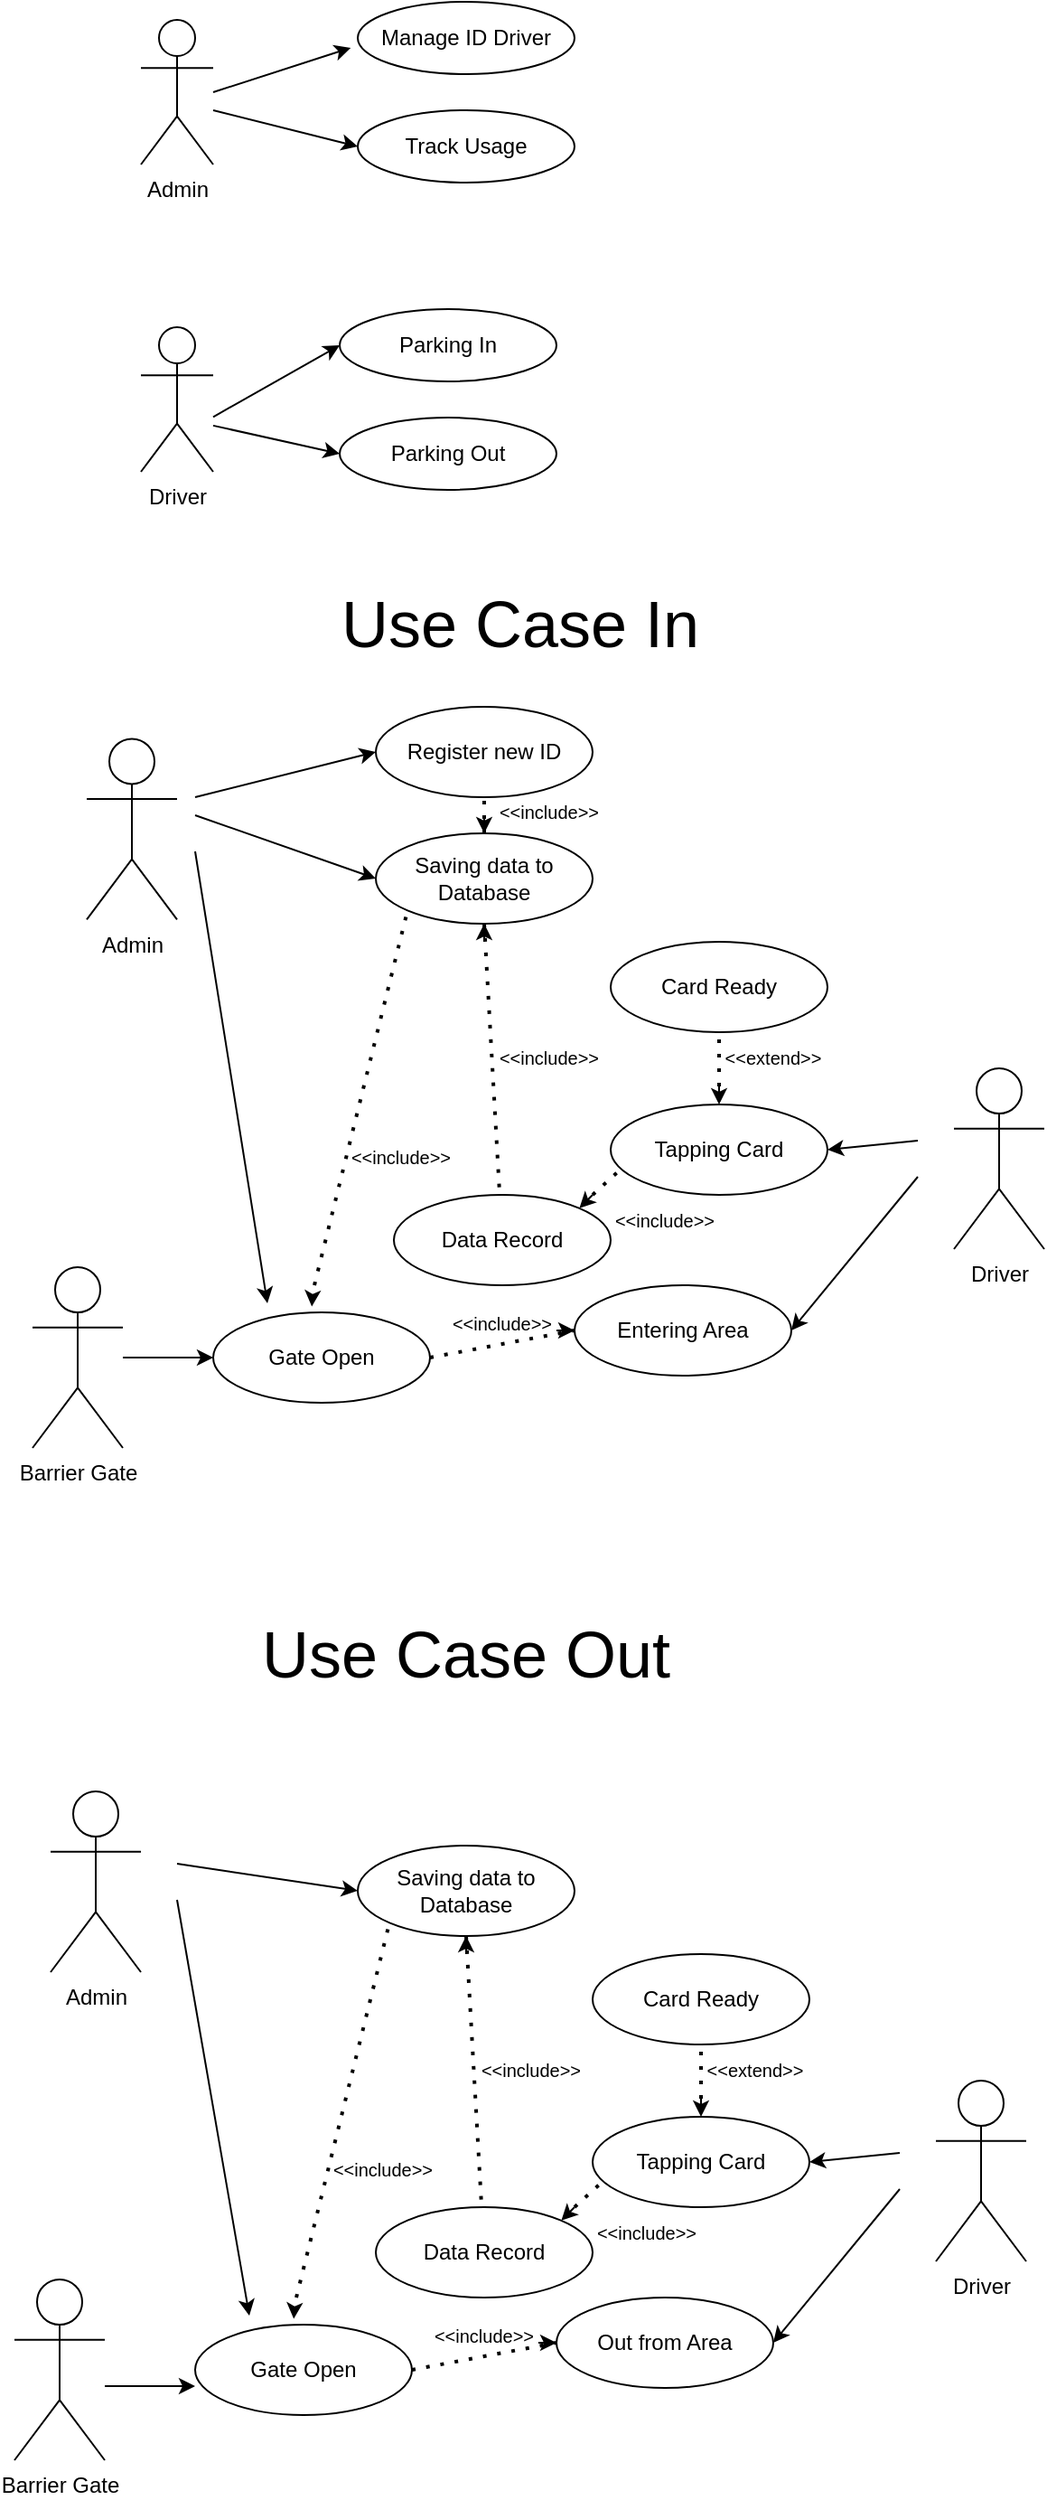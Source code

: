 <mxfile version="16.4.8" type="github">
  <diagram name="Page-1" id="c4acf3e9-155e-7222-9cf6-157b1a14988f">
    <mxGraphModel dx="1022" dy="1528" grid="1" gridSize="10" guides="1" tooltips="1" connect="1" arrows="1" fold="1" page="1" pageScale="1" pageWidth="850" pageHeight="1100" background="none" math="0" shadow="0">
      <root>
        <mxCell id="0" />
        <mxCell id="1" parent="0" />
        <mxCell id="aZQCJ5djfpf6D2fegkD2-1" value="Admin" style="shape=umlActor;verticalLabelPosition=bottom;verticalAlign=top;html=1;outlineConnect=0;" vertex="1" parent="1">
          <mxGeometry x="90" y="-1000" width="40" height="80" as="geometry" />
        </mxCell>
        <mxCell id="aZQCJ5djfpf6D2fegkD2-7" value="Driver" style="shape=umlActor;verticalLabelPosition=bottom;verticalAlign=top;html=1;outlineConnect=0;" vertex="1" parent="1">
          <mxGeometry x="90" y="-830" width="40" height="80" as="geometry" />
        </mxCell>
        <mxCell id="aZQCJ5djfpf6D2fegkD2-8" value="Track Usage" style="ellipse;whiteSpace=wrap;html=1;" vertex="1" parent="1">
          <mxGeometry x="210" y="-950" width="120" height="40" as="geometry" />
        </mxCell>
        <mxCell id="aZQCJ5djfpf6D2fegkD2-9" value="Parking In" style="ellipse;whiteSpace=wrap;html=1;" vertex="1" parent="1">
          <mxGeometry x="200" y="-840" width="120" height="40" as="geometry" />
        </mxCell>
        <mxCell id="aZQCJ5djfpf6D2fegkD2-10" value="Parking Out" style="ellipse;whiteSpace=wrap;html=1;" vertex="1" parent="1">
          <mxGeometry x="200" y="-780" width="120" height="40" as="geometry" />
        </mxCell>
        <mxCell id="aZQCJ5djfpf6D2fegkD2-13" value="" style="endArrow=classic;html=1;rounded=0;" edge="1" parent="1">
          <mxGeometry width="50" height="50" relative="1" as="geometry">
            <mxPoint x="130" y="-950" as="sourcePoint" />
            <mxPoint x="210" y="-930" as="targetPoint" />
          </mxGeometry>
        </mxCell>
        <mxCell id="aZQCJ5djfpf6D2fegkD2-14" value="" style="endArrow=classic;html=1;rounded=0;entryX=0;entryY=0.5;entryDx=0;entryDy=0;" edge="1" parent="1" target="aZQCJ5djfpf6D2fegkD2-9">
          <mxGeometry width="50" height="50" relative="1" as="geometry">
            <mxPoint x="130" y="-780.36" as="sourcePoint" />
            <mxPoint x="210.0" y="-780.36" as="targetPoint" />
          </mxGeometry>
        </mxCell>
        <mxCell id="aZQCJ5djfpf6D2fegkD2-15" value="" style="endArrow=classic;html=1;rounded=0;entryX=0;entryY=0.5;entryDx=0;entryDy=0;" edge="1" parent="1" target="aZQCJ5djfpf6D2fegkD2-10">
          <mxGeometry width="50" height="50" relative="1" as="geometry">
            <mxPoint x="130" y="-775.556" as="sourcePoint" />
            <mxPoint x="210.0" y="-810" as="targetPoint" />
          </mxGeometry>
        </mxCell>
        <mxCell id="aZQCJ5djfpf6D2fegkD2-16" value="Manage ID Driver" style="ellipse;whiteSpace=wrap;html=1;" vertex="1" parent="1">
          <mxGeometry x="210" y="-1010" width="120" height="40" as="geometry" />
        </mxCell>
        <mxCell id="aZQCJ5djfpf6D2fegkD2-17" value="" style="endArrow=classic;html=1;rounded=0;entryX=-0.032;entryY=0.636;entryDx=0;entryDy=0;entryPerimeter=0;" edge="1" parent="1" target="aZQCJ5djfpf6D2fegkD2-16">
          <mxGeometry width="50" height="50" relative="1" as="geometry">
            <mxPoint x="130" y="-960" as="sourcePoint" />
            <mxPoint x="224.851" y="-927.878" as="targetPoint" />
          </mxGeometry>
        </mxCell>
        <mxCell id="aZQCJ5djfpf6D2fegkD2-18" value="Admin" style="shape=umlActor;verticalLabelPosition=bottom;verticalAlign=top;html=1;outlineConnect=0;" vertex="1" parent="1">
          <mxGeometry x="60" y="-602.31" width="50" height="100" as="geometry" />
        </mxCell>
        <mxCell id="aZQCJ5djfpf6D2fegkD2-22" value="Tapping Card" style="ellipse;whiteSpace=wrap;html=1;" vertex="1" parent="1">
          <mxGeometry x="350" y="-400" width="120" height="50" as="geometry" />
        </mxCell>
        <mxCell id="aZQCJ5djfpf6D2fegkD2-23" value="&lt;font style=&quot;font-size: 36px&quot;&gt;Use Case In&lt;/font&gt;" style="text;html=1;strokeColor=none;fillColor=none;align=center;verticalAlign=middle;whiteSpace=wrap;rounded=0;" vertex="1" parent="1">
          <mxGeometry x="100" y="-680" width="400" height="27.69" as="geometry" />
        </mxCell>
        <mxCell id="aZQCJ5djfpf6D2fegkD2-26" value="Register new ID" style="ellipse;whiteSpace=wrap;html=1;" vertex="1" parent="1">
          <mxGeometry x="220" y="-620" width="120" height="50" as="geometry" />
        </mxCell>
        <mxCell id="aZQCJ5djfpf6D2fegkD2-27" value="Entering Area" style="ellipse;whiteSpace=wrap;html=1;" vertex="1" parent="1">
          <mxGeometry x="330" y="-300" width="120" height="50" as="geometry" />
        </mxCell>
        <mxCell id="aZQCJ5djfpf6D2fegkD2-30" value="Barrier Gate" style="shape=umlActor;verticalLabelPosition=bottom;verticalAlign=top;html=1;outlineConnect=0;" vertex="1" parent="1">
          <mxGeometry x="30" y="-310" width="50" height="100" as="geometry" />
        </mxCell>
        <mxCell id="aZQCJ5djfpf6D2fegkD2-32" value="Saving data to Database" style="ellipse;whiteSpace=wrap;html=1;" vertex="1" parent="1">
          <mxGeometry x="220" y="-550" width="120" height="50" as="geometry" />
        </mxCell>
        <mxCell id="aZQCJ5djfpf6D2fegkD2-33" value="Gate Open" style="ellipse;whiteSpace=wrap;html=1;" vertex="1" parent="1">
          <mxGeometry x="130" y="-285" width="120" height="50" as="geometry" />
        </mxCell>
        <mxCell id="aZQCJ5djfpf6D2fegkD2-40" value="Card Ready" style="ellipse;whiteSpace=wrap;html=1;" vertex="1" parent="1">
          <mxGeometry x="350" y="-490" width="120" height="50" as="geometry" />
        </mxCell>
        <mxCell id="aZQCJ5djfpf6D2fegkD2-51" value="" style="endArrow=classic;html=1;rounded=0;fontSize=36;entryX=0;entryY=0.5;entryDx=0;entryDy=0;" edge="1" parent="1" target="aZQCJ5djfpf6D2fegkD2-26">
          <mxGeometry width="50" height="50" relative="1" as="geometry">
            <mxPoint x="120" y="-570" as="sourcePoint" />
            <mxPoint x="190" y="-600" as="targetPoint" />
          </mxGeometry>
        </mxCell>
        <mxCell id="aZQCJ5djfpf6D2fegkD2-52" value="" style="endArrow=classic;html=1;rounded=0;fontSize=36;entryX=0.5;entryY=0;entryDx=0;entryDy=0;" edge="1" parent="1" target="aZQCJ5djfpf6D2fegkD2-32">
          <mxGeometry width="50" height="50" relative="1" as="geometry">
            <mxPoint x="280" y="-560" as="sourcePoint" />
            <mxPoint x="230" y="-605" as="targetPoint" />
          </mxGeometry>
        </mxCell>
        <mxCell id="aZQCJ5djfpf6D2fegkD2-56" value="" style="endArrow=classic;html=1;rounded=0;fontSize=36;entryX=1;entryY=0.5;entryDx=0;entryDy=0;" edge="1" parent="1" target="aZQCJ5djfpf6D2fegkD2-22">
          <mxGeometry width="50" height="50" relative="1" as="geometry">
            <mxPoint x="520" y="-380" as="sourcePoint" />
            <mxPoint x="460" y="-480" as="targetPoint" />
          </mxGeometry>
        </mxCell>
        <mxCell id="aZQCJ5djfpf6D2fegkD2-57" value="" style="endArrow=classic;html=1;rounded=0;fontSize=36;entryX=1;entryY=0;entryDx=0;entryDy=0;" edge="1" parent="1">
          <mxGeometry width="50" height="50" relative="1" as="geometry">
            <mxPoint x="340" y="-350" as="sourcePoint" />
            <mxPoint x="332.677" y="-342.573" as="targetPoint" />
          </mxGeometry>
        </mxCell>
        <mxCell id="aZQCJ5djfpf6D2fegkD2-59" value="" style="endArrow=classic;html=1;rounded=0;fontSize=36;entryX=0.455;entryY=-0.064;entryDx=0;entryDy=0;entryPerimeter=0;" edge="1" parent="1" target="aZQCJ5djfpf6D2fegkD2-33">
          <mxGeometry width="50" height="50" relative="1" as="geometry">
            <mxPoint x="185" y="-295" as="sourcePoint" />
            <mxPoint x="181" y="-295" as="targetPoint" />
          </mxGeometry>
        </mxCell>
        <mxCell id="aZQCJ5djfpf6D2fegkD2-61" value="" style="endArrow=classic;html=1;rounded=0;fontSize=36;entryX=1;entryY=0.5;entryDx=0;entryDy=0;" edge="1" parent="1" target="aZQCJ5djfpf6D2fegkD2-27">
          <mxGeometry width="50" height="50" relative="1" as="geometry">
            <mxPoint x="520" y="-360" as="sourcePoint" />
            <mxPoint x="480" y="-315" as="targetPoint" />
          </mxGeometry>
        </mxCell>
        <mxCell id="aZQCJ5djfpf6D2fegkD2-63" value="" style="endArrow=classic;html=1;rounded=0;fontSize=36;entryX=0;entryY=0.5;entryDx=0;entryDy=0;" edge="1" parent="1" source="aZQCJ5djfpf6D2fegkD2-30" target="aZQCJ5djfpf6D2fegkD2-33">
          <mxGeometry width="50" height="50" relative="1" as="geometry">
            <mxPoint x="360" y="-185" as="sourcePoint" />
            <mxPoint x="100" y="-230" as="targetPoint" />
          </mxGeometry>
        </mxCell>
        <mxCell id="aZQCJ5djfpf6D2fegkD2-66" value="" style="endArrow=none;dashed=1;html=1;dashPattern=1 3;strokeWidth=2;rounded=0;fontSize=36;exitX=0.5;exitY=1;exitDx=0;exitDy=0;startArrow=none;" edge="1" parent="1" source="aZQCJ5djfpf6D2fegkD2-29">
          <mxGeometry width="50" height="50" relative="1" as="geometry">
            <mxPoint x="410" y="-230" as="sourcePoint" />
            <mxPoint x="290" y="-300" as="targetPoint" />
            <Array as="points" />
          </mxGeometry>
        </mxCell>
        <mxCell id="aZQCJ5djfpf6D2fegkD2-67" value="" style="endArrow=none;dashed=1;html=1;dashPattern=1 3;strokeWidth=2;rounded=0;fontSize=36;exitX=1;exitY=0.5;exitDx=0;exitDy=0;entryX=0;entryY=0.5;entryDx=0;entryDy=0;" edge="1" parent="1">
          <mxGeometry width="50" height="50" relative="1" as="geometry">
            <mxPoint x="250" y="-260" as="sourcePoint" />
            <mxPoint x="330" y="-275" as="targetPoint" />
          </mxGeometry>
        </mxCell>
        <mxCell id="aZQCJ5djfpf6D2fegkD2-68" value="" style="endArrow=classic;html=1;rounded=0;fontSize=36;entryX=0.5;entryY=1;entryDx=0;entryDy=0;" edge="1" parent="1" target="aZQCJ5djfpf6D2fegkD2-32">
          <mxGeometry width="50" height="50" relative="1" as="geometry">
            <mxPoint x="280" y="-490" as="sourcePoint" />
            <mxPoint x="460" y="-400" as="targetPoint" />
          </mxGeometry>
        </mxCell>
        <mxCell id="aZQCJ5djfpf6D2fegkD2-69" value="" style="endArrow=none;dashed=1;html=1;dashPattern=1 3;strokeWidth=2;rounded=0;fontSize=36;entryX=0.5;entryY=1;entryDx=0;entryDy=0;" edge="1" parent="1" target="aZQCJ5djfpf6D2fegkD2-26">
          <mxGeometry width="50" height="50" relative="1" as="geometry">
            <mxPoint x="280" y="-550" as="sourcePoint" />
            <mxPoint x="450" y="-590" as="targetPoint" />
          </mxGeometry>
        </mxCell>
        <mxCell id="aZQCJ5djfpf6D2fegkD2-70" value="" style="endArrow=none;dashed=1;html=1;dashPattern=1 3;strokeWidth=2;rounded=0;fontSize=36;entryX=0;entryY=1;entryDx=0;entryDy=0;" edge="1" parent="1" target="aZQCJ5djfpf6D2fegkD2-32">
          <mxGeometry width="50" height="50" relative="1" as="geometry">
            <mxPoint x="186" y="-300" as="sourcePoint" />
            <mxPoint x="230" y="-500" as="targetPoint" />
          </mxGeometry>
        </mxCell>
        <mxCell id="aZQCJ5djfpf6D2fegkD2-71" value="" style="endArrow=none;dashed=1;html=1;dashPattern=1 3;strokeWidth=2;rounded=0;fontSize=36;entryX=0.057;entryY=0.692;entryDx=0;entryDy=0;entryPerimeter=0;" edge="1" parent="1" target="aZQCJ5djfpf6D2fegkD2-22">
          <mxGeometry width="50" height="50" relative="1" as="geometry">
            <mxPoint x="340" y="-350" as="sourcePoint" />
            <mxPoint x="367.574" y="-357.322" as="targetPoint" />
          </mxGeometry>
        </mxCell>
        <mxCell id="aZQCJ5djfpf6D2fegkD2-72" value="" style="endArrow=classic;html=1;rounded=0;fontSize=36;entryX=0;entryY=0.5;entryDx=0;entryDy=0;" edge="1" parent="1" target="aZQCJ5djfpf6D2fegkD2-27">
          <mxGeometry width="50" height="50" relative="1" as="geometry">
            <mxPoint x="320" y="-275" as="sourcePoint" />
            <mxPoint x="194.6" y="-278.2" as="targetPoint" />
          </mxGeometry>
        </mxCell>
        <mxCell id="aZQCJ5djfpf6D2fegkD2-73" value="" style="endArrow=classic;html=1;rounded=0;fontSize=36;entryX=0.5;entryY=0;entryDx=0;entryDy=0;" edge="1" parent="1" target="aZQCJ5djfpf6D2fegkD2-22">
          <mxGeometry width="50" height="50" relative="1" as="geometry">
            <mxPoint x="410" y="-410" as="sourcePoint" />
            <mxPoint x="480" y="-365.0" as="targetPoint" />
          </mxGeometry>
        </mxCell>
        <mxCell id="aZQCJ5djfpf6D2fegkD2-74" value="" style="endArrow=none;dashed=1;html=1;dashPattern=1 3;strokeWidth=2;rounded=0;fontSize=36;entryX=0.5;entryY=1;entryDx=0;entryDy=0;" edge="1" parent="1" target="aZQCJ5djfpf6D2fegkD2-40">
          <mxGeometry width="50" height="50" relative="1" as="geometry">
            <mxPoint x="410" y="-410" as="sourcePoint" />
            <mxPoint x="430" y="-430" as="targetPoint" />
          </mxGeometry>
        </mxCell>
        <mxCell id="aZQCJ5djfpf6D2fegkD2-29" value="Data Record" style="ellipse;whiteSpace=wrap;html=1;" vertex="1" parent="1">
          <mxGeometry x="230" y="-350" width="120" height="50" as="geometry" />
        </mxCell>
        <mxCell id="aZQCJ5djfpf6D2fegkD2-75" value="" style="endArrow=none;dashed=1;html=1;dashPattern=1 3;strokeWidth=2;rounded=0;fontSize=36;exitX=0.5;exitY=1;exitDx=0;exitDy=0;" edge="1" parent="1" source="aZQCJ5djfpf6D2fegkD2-32" target="aZQCJ5djfpf6D2fegkD2-29">
          <mxGeometry width="50" height="50" relative="1" as="geometry">
            <mxPoint x="280" y="-500" as="sourcePoint" />
            <mxPoint x="290" y="-300.0" as="targetPoint" />
            <Array as="points" />
          </mxGeometry>
        </mxCell>
        <mxCell id="aZQCJ5djfpf6D2fegkD2-76" value="" style="endArrow=classic;html=1;rounded=0;fontSize=36;" edge="1" parent="1">
          <mxGeometry width="50" height="50" relative="1" as="geometry">
            <mxPoint x="120" y="-540" as="sourcePoint" />
            <mxPoint x="160" y="-290" as="targetPoint" />
          </mxGeometry>
        </mxCell>
        <mxCell id="aZQCJ5djfpf6D2fegkD2-79" value="&lt;font style=&quot;font-size: 10px&quot;&gt;&amp;lt;&amp;lt;include&amp;gt;&amp;gt;&lt;/font&gt;" style="text;html=1;strokeColor=none;fillColor=none;align=center;verticalAlign=middle;whiteSpace=wrap;rounded=0;fontSize=36;" vertex="1" parent="1">
          <mxGeometry x="286" y="-586" width="60" height="30" as="geometry" />
        </mxCell>
        <mxCell id="aZQCJ5djfpf6D2fegkD2-80" value="&lt;font style=&quot;font-size: 10px&quot;&gt;&amp;lt;&amp;lt;include&amp;gt;&amp;gt;&lt;/font&gt;" style="text;html=1;strokeColor=none;fillColor=none;align=center;verticalAlign=middle;whiteSpace=wrap;rounded=0;fontSize=36;rotation=0;" vertex="1" parent="1">
          <mxGeometry x="286" y="-450" width="60" height="30" as="geometry" />
        </mxCell>
        <mxCell id="aZQCJ5djfpf6D2fegkD2-81" value="&lt;font style=&quot;font-size: 10px&quot;&gt;&amp;lt;&amp;lt;extend&amp;gt;&amp;gt;&lt;/font&gt;" style="text;html=1;strokeColor=none;fillColor=none;align=center;verticalAlign=middle;whiteSpace=wrap;rounded=0;fontSize=36;rotation=0;" vertex="1" parent="1">
          <mxGeometry x="410" y="-450" width="60" height="30" as="geometry" />
        </mxCell>
        <mxCell id="aZQCJ5djfpf6D2fegkD2-82" value="&lt;font style=&quot;font-size: 10px&quot;&gt;&amp;lt;&amp;lt;include&amp;gt;&amp;gt;&lt;/font&gt;" style="text;html=1;strokeColor=none;fillColor=none;align=center;verticalAlign=middle;whiteSpace=wrap;rounded=0;fontSize=36;rotation=0;" vertex="1" parent="1">
          <mxGeometry x="204" y="-395" width="60" height="30" as="geometry" />
        </mxCell>
        <mxCell id="aZQCJ5djfpf6D2fegkD2-83" value="&lt;font style=&quot;font-size: 10px&quot;&gt;&amp;lt;&amp;lt;include&amp;gt;&amp;gt;&lt;/font&gt;" style="text;html=1;strokeColor=none;fillColor=none;align=center;verticalAlign=middle;whiteSpace=wrap;rounded=0;fontSize=36;rotation=0;" vertex="1" parent="1">
          <mxGeometry x="350" y="-360" width="60" height="30" as="geometry" />
        </mxCell>
        <mxCell id="aZQCJ5djfpf6D2fegkD2-84" value="&lt;font style=&quot;font-size: 10px&quot;&gt;&amp;lt;&amp;lt;include&amp;gt;&amp;gt;&lt;/font&gt;" style="text;html=1;strokeColor=none;fillColor=none;align=center;verticalAlign=middle;whiteSpace=wrap;rounded=0;fontSize=36;rotation=0;" vertex="1" parent="1">
          <mxGeometry x="260" y="-303" width="60" height="30" as="geometry" />
        </mxCell>
        <mxCell id="aZQCJ5djfpf6D2fegkD2-87" value="&lt;font style=&quot;font-size: 36px&quot;&gt;Use Case Out&lt;/font&gt;" style="text;html=1;strokeColor=none;fillColor=none;align=center;verticalAlign=middle;whiteSpace=wrap;rounded=0;" vertex="1" parent="1">
          <mxGeometry x="70" y="-110" width="400" height="27.69" as="geometry" />
        </mxCell>
        <mxCell id="aZQCJ5djfpf6D2fegkD2-88" value="Driver" style="shape=umlActor;verticalLabelPosition=bottom;verticalAlign=top;html=1;outlineConnect=0;" vertex="1" parent="1">
          <mxGeometry x="540" y="-420" width="50" height="100" as="geometry" />
        </mxCell>
        <mxCell id="aZQCJ5djfpf6D2fegkD2-89" value="Admin" style="shape=umlActor;verticalLabelPosition=bottom;verticalAlign=top;html=1;outlineConnect=0;" vertex="1" parent="1">
          <mxGeometry x="40" y="-20" width="50" height="100" as="geometry" />
        </mxCell>
        <mxCell id="aZQCJ5djfpf6D2fegkD2-90" value="" style="endArrow=classic;html=1;rounded=0;fontSize=36;entryX=0;entryY=0.5;entryDx=0;entryDy=0;" edge="1" parent="1" target="aZQCJ5djfpf6D2fegkD2-32">
          <mxGeometry width="50" height="50" relative="1" as="geometry">
            <mxPoint x="120" y="-560" as="sourcePoint" />
            <mxPoint x="230" y="-585" as="targetPoint" />
          </mxGeometry>
        </mxCell>
        <mxCell id="aZQCJ5djfpf6D2fegkD2-91" value="Tapping Card" style="ellipse;whiteSpace=wrap;html=1;" vertex="1" parent="1">
          <mxGeometry x="340" y="160" width="120" height="50" as="geometry" />
        </mxCell>
        <mxCell id="aZQCJ5djfpf6D2fegkD2-92" value="Out from Area" style="ellipse;whiteSpace=wrap;html=1;" vertex="1" parent="1">
          <mxGeometry x="320" y="260" width="120" height="50" as="geometry" />
        </mxCell>
        <mxCell id="aZQCJ5djfpf6D2fegkD2-93" value="Saving data to Database" style="ellipse;whiteSpace=wrap;html=1;" vertex="1" parent="1">
          <mxGeometry x="210" y="10" width="120" height="50" as="geometry" />
        </mxCell>
        <mxCell id="aZQCJ5djfpf6D2fegkD2-94" value="Gate Open" style="ellipse;whiteSpace=wrap;html=1;" vertex="1" parent="1">
          <mxGeometry x="120" y="275" width="120" height="50" as="geometry" />
        </mxCell>
        <mxCell id="aZQCJ5djfpf6D2fegkD2-95" value="Card Ready" style="ellipse;whiteSpace=wrap;html=1;" vertex="1" parent="1">
          <mxGeometry x="340" y="70" width="120" height="50" as="geometry" />
        </mxCell>
        <mxCell id="aZQCJ5djfpf6D2fegkD2-96" value="" style="endArrow=classic;html=1;rounded=0;fontSize=36;entryX=1;entryY=0.5;entryDx=0;entryDy=0;" edge="1" parent="1" target="aZQCJ5djfpf6D2fegkD2-91">
          <mxGeometry width="50" height="50" relative="1" as="geometry">
            <mxPoint x="510" y="180" as="sourcePoint" />
            <mxPoint x="450" y="80" as="targetPoint" />
          </mxGeometry>
        </mxCell>
        <mxCell id="aZQCJ5djfpf6D2fegkD2-97" value="" style="endArrow=classic;html=1;rounded=0;fontSize=36;entryX=1;entryY=0;entryDx=0;entryDy=0;" edge="1" parent="1">
          <mxGeometry width="50" height="50" relative="1" as="geometry">
            <mxPoint x="330" y="210" as="sourcePoint" />
            <mxPoint x="322.677" y="217.427" as="targetPoint" />
          </mxGeometry>
        </mxCell>
        <mxCell id="aZQCJ5djfpf6D2fegkD2-98" value="" style="endArrow=classic;html=1;rounded=0;fontSize=36;entryX=0.455;entryY=-0.064;entryDx=0;entryDy=0;entryPerimeter=0;" edge="1" parent="1" target="aZQCJ5djfpf6D2fegkD2-94">
          <mxGeometry width="50" height="50" relative="1" as="geometry">
            <mxPoint x="175" y="265" as="sourcePoint" />
            <mxPoint x="171" y="265" as="targetPoint" />
          </mxGeometry>
        </mxCell>
        <mxCell id="aZQCJ5djfpf6D2fegkD2-99" value="" style="endArrow=classic;html=1;rounded=0;fontSize=36;entryX=1;entryY=0.5;entryDx=0;entryDy=0;" edge="1" parent="1" target="aZQCJ5djfpf6D2fegkD2-92">
          <mxGeometry width="50" height="50" relative="1" as="geometry">
            <mxPoint x="510" y="200" as="sourcePoint" />
            <mxPoint x="470" y="245" as="targetPoint" />
          </mxGeometry>
        </mxCell>
        <mxCell id="aZQCJ5djfpf6D2fegkD2-100" value="" style="endArrow=none;dashed=1;html=1;dashPattern=1 3;strokeWidth=2;rounded=0;fontSize=36;exitX=0.5;exitY=1;exitDx=0;exitDy=0;startArrow=none;" edge="1" parent="1" source="aZQCJ5djfpf6D2fegkD2-108">
          <mxGeometry width="50" height="50" relative="1" as="geometry">
            <mxPoint x="400" y="330" as="sourcePoint" />
            <mxPoint x="280" y="260" as="targetPoint" />
            <Array as="points" />
          </mxGeometry>
        </mxCell>
        <mxCell id="aZQCJ5djfpf6D2fegkD2-101" value="" style="endArrow=none;dashed=1;html=1;dashPattern=1 3;strokeWidth=2;rounded=0;fontSize=36;exitX=1;exitY=0.5;exitDx=0;exitDy=0;entryX=0;entryY=0.5;entryDx=0;entryDy=0;" edge="1" parent="1">
          <mxGeometry width="50" height="50" relative="1" as="geometry">
            <mxPoint x="240" y="300" as="sourcePoint" />
            <mxPoint x="320" y="285" as="targetPoint" />
          </mxGeometry>
        </mxCell>
        <mxCell id="aZQCJ5djfpf6D2fegkD2-102" value="" style="endArrow=classic;html=1;rounded=0;fontSize=36;entryX=0.5;entryY=1;entryDx=0;entryDy=0;" edge="1" parent="1" target="aZQCJ5djfpf6D2fegkD2-93">
          <mxGeometry width="50" height="50" relative="1" as="geometry">
            <mxPoint x="270" y="70" as="sourcePoint" />
            <mxPoint x="450" y="160" as="targetPoint" />
          </mxGeometry>
        </mxCell>
        <mxCell id="aZQCJ5djfpf6D2fegkD2-103" value="" style="endArrow=none;dashed=1;html=1;dashPattern=1 3;strokeWidth=2;rounded=0;fontSize=36;entryX=0;entryY=1;entryDx=0;entryDy=0;" edge="1" parent="1" target="aZQCJ5djfpf6D2fegkD2-93">
          <mxGeometry width="50" height="50" relative="1" as="geometry">
            <mxPoint x="176" y="260" as="sourcePoint" />
            <mxPoint x="220" y="60" as="targetPoint" />
          </mxGeometry>
        </mxCell>
        <mxCell id="aZQCJ5djfpf6D2fegkD2-104" value="" style="endArrow=none;dashed=1;html=1;dashPattern=1 3;strokeWidth=2;rounded=0;fontSize=36;entryX=0.057;entryY=0.692;entryDx=0;entryDy=0;entryPerimeter=0;" edge="1" parent="1" target="aZQCJ5djfpf6D2fegkD2-91">
          <mxGeometry width="50" height="50" relative="1" as="geometry">
            <mxPoint x="330" y="210" as="sourcePoint" />
            <mxPoint x="357.574" y="202.678" as="targetPoint" />
          </mxGeometry>
        </mxCell>
        <mxCell id="aZQCJ5djfpf6D2fegkD2-105" value="" style="endArrow=classic;html=1;rounded=0;fontSize=36;entryX=0;entryY=0.5;entryDx=0;entryDy=0;" edge="1" parent="1" target="aZQCJ5djfpf6D2fegkD2-92">
          <mxGeometry width="50" height="50" relative="1" as="geometry">
            <mxPoint x="310" y="285" as="sourcePoint" />
            <mxPoint x="184.6" y="281.8" as="targetPoint" />
          </mxGeometry>
        </mxCell>
        <mxCell id="aZQCJ5djfpf6D2fegkD2-106" value="" style="endArrow=classic;html=1;rounded=0;fontSize=36;entryX=0.5;entryY=0;entryDx=0;entryDy=0;" edge="1" parent="1" target="aZQCJ5djfpf6D2fegkD2-91">
          <mxGeometry width="50" height="50" relative="1" as="geometry">
            <mxPoint x="400" y="150" as="sourcePoint" />
            <mxPoint x="470" y="195.0" as="targetPoint" />
          </mxGeometry>
        </mxCell>
        <mxCell id="aZQCJ5djfpf6D2fegkD2-107" value="" style="endArrow=none;dashed=1;html=1;dashPattern=1 3;strokeWidth=2;rounded=0;fontSize=36;entryX=0.5;entryY=1;entryDx=0;entryDy=0;" edge="1" parent="1" target="aZQCJ5djfpf6D2fegkD2-95">
          <mxGeometry width="50" height="50" relative="1" as="geometry">
            <mxPoint x="400" y="150" as="sourcePoint" />
            <mxPoint x="420" y="130" as="targetPoint" />
          </mxGeometry>
        </mxCell>
        <mxCell id="aZQCJ5djfpf6D2fegkD2-108" value="Data Record" style="ellipse;whiteSpace=wrap;html=1;" vertex="1" parent="1">
          <mxGeometry x="220" y="210" width="120" height="50" as="geometry" />
        </mxCell>
        <mxCell id="aZQCJ5djfpf6D2fegkD2-109" value="" style="endArrow=none;dashed=1;html=1;dashPattern=1 3;strokeWidth=2;rounded=0;fontSize=36;exitX=0.5;exitY=1;exitDx=0;exitDy=0;" edge="1" parent="1" source="aZQCJ5djfpf6D2fegkD2-93" target="aZQCJ5djfpf6D2fegkD2-108">
          <mxGeometry width="50" height="50" relative="1" as="geometry">
            <mxPoint x="270" y="60" as="sourcePoint" />
            <mxPoint x="280" y="260.0" as="targetPoint" />
            <Array as="points" />
          </mxGeometry>
        </mxCell>
        <mxCell id="aZQCJ5djfpf6D2fegkD2-110" value="" style="endArrow=classic;html=1;rounded=0;fontSize=36;" edge="1" parent="1">
          <mxGeometry width="50" height="50" relative="1" as="geometry">
            <mxPoint x="110" y="40" as="sourcePoint" />
            <mxPoint x="150" y="270" as="targetPoint" />
          </mxGeometry>
        </mxCell>
        <mxCell id="aZQCJ5djfpf6D2fegkD2-111" value="&lt;font style=&quot;font-size: 10px&quot;&gt;&amp;lt;&amp;lt;include&amp;gt;&amp;gt;&lt;/font&gt;" style="text;html=1;strokeColor=none;fillColor=none;align=center;verticalAlign=middle;whiteSpace=wrap;rounded=0;fontSize=36;rotation=0;" vertex="1" parent="1">
          <mxGeometry x="276" y="110" width="60" height="30" as="geometry" />
        </mxCell>
        <mxCell id="aZQCJ5djfpf6D2fegkD2-112" value="&lt;font style=&quot;font-size: 10px&quot;&gt;&amp;lt;&amp;lt;extend&amp;gt;&amp;gt;&lt;/font&gt;" style="text;html=1;strokeColor=none;fillColor=none;align=center;verticalAlign=middle;whiteSpace=wrap;rounded=0;fontSize=36;rotation=0;" vertex="1" parent="1">
          <mxGeometry x="400" y="110" width="60" height="30" as="geometry" />
        </mxCell>
        <mxCell id="aZQCJ5djfpf6D2fegkD2-113" value="&lt;font style=&quot;font-size: 10px&quot;&gt;&amp;lt;&amp;lt;include&amp;gt;&amp;gt;&lt;/font&gt;" style="text;html=1;strokeColor=none;fillColor=none;align=center;verticalAlign=middle;whiteSpace=wrap;rounded=0;fontSize=36;rotation=0;" vertex="1" parent="1">
          <mxGeometry x="194" y="165" width="60" height="30" as="geometry" />
        </mxCell>
        <mxCell id="aZQCJ5djfpf6D2fegkD2-114" value="&lt;font style=&quot;font-size: 10px&quot;&gt;&amp;lt;&amp;lt;include&amp;gt;&amp;gt;&lt;/font&gt;" style="text;html=1;strokeColor=none;fillColor=none;align=center;verticalAlign=middle;whiteSpace=wrap;rounded=0;fontSize=36;rotation=0;" vertex="1" parent="1">
          <mxGeometry x="340" y="200" width="60" height="30" as="geometry" />
        </mxCell>
        <mxCell id="aZQCJ5djfpf6D2fegkD2-115" value="&lt;font style=&quot;font-size: 10px&quot;&gt;&amp;lt;&amp;lt;include&amp;gt;&amp;gt;&lt;/font&gt;" style="text;html=1;strokeColor=none;fillColor=none;align=center;verticalAlign=middle;whiteSpace=wrap;rounded=0;fontSize=36;rotation=0;" vertex="1" parent="1">
          <mxGeometry x="250" y="257" width="60" height="30" as="geometry" />
        </mxCell>
        <mxCell id="aZQCJ5djfpf6D2fegkD2-116" value="Driver" style="shape=umlActor;verticalLabelPosition=bottom;verticalAlign=top;html=1;outlineConnect=0;" vertex="1" parent="1">
          <mxGeometry x="530" y="140" width="50" height="100" as="geometry" />
        </mxCell>
        <mxCell id="aZQCJ5djfpf6D2fegkD2-118" value="" style="endArrow=classic;html=1;rounded=0;fontSize=36;entryX=0;entryY=0.5;entryDx=0;entryDy=0;" edge="1" parent="1">
          <mxGeometry width="50" height="50" relative="1" as="geometry">
            <mxPoint x="110" y="20" as="sourcePoint" />
            <mxPoint x="210" y="35" as="targetPoint" />
          </mxGeometry>
        </mxCell>
        <mxCell id="aZQCJ5djfpf6D2fegkD2-119" value="Barrier Gate" style="shape=umlActor;verticalLabelPosition=bottom;verticalAlign=top;html=1;outlineConnect=0;" vertex="1" parent="1">
          <mxGeometry x="20" y="250" width="50" height="100" as="geometry" />
        </mxCell>
        <mxCell id="aZQCJ5djfpf6D2fegkD2-120" value="" style="endArrow=classic;html=1;rounded=0;fontSize=36;entryX=0;entryY=0.5;entryDx=0;entryDy=0;" edge="1" parent="1">
          <mxGeometry width="50" height="50" relative="1" as="geometry">
            <mxPoint x="70" y="309" as="sourcePoint" />
            <mxPoint x="120" y="309" as="targetPoint" />
          </mxGeometry>
        </mxCell>
      </root>
    </mxGraphModel>
  </diagram>
</mxfile>
